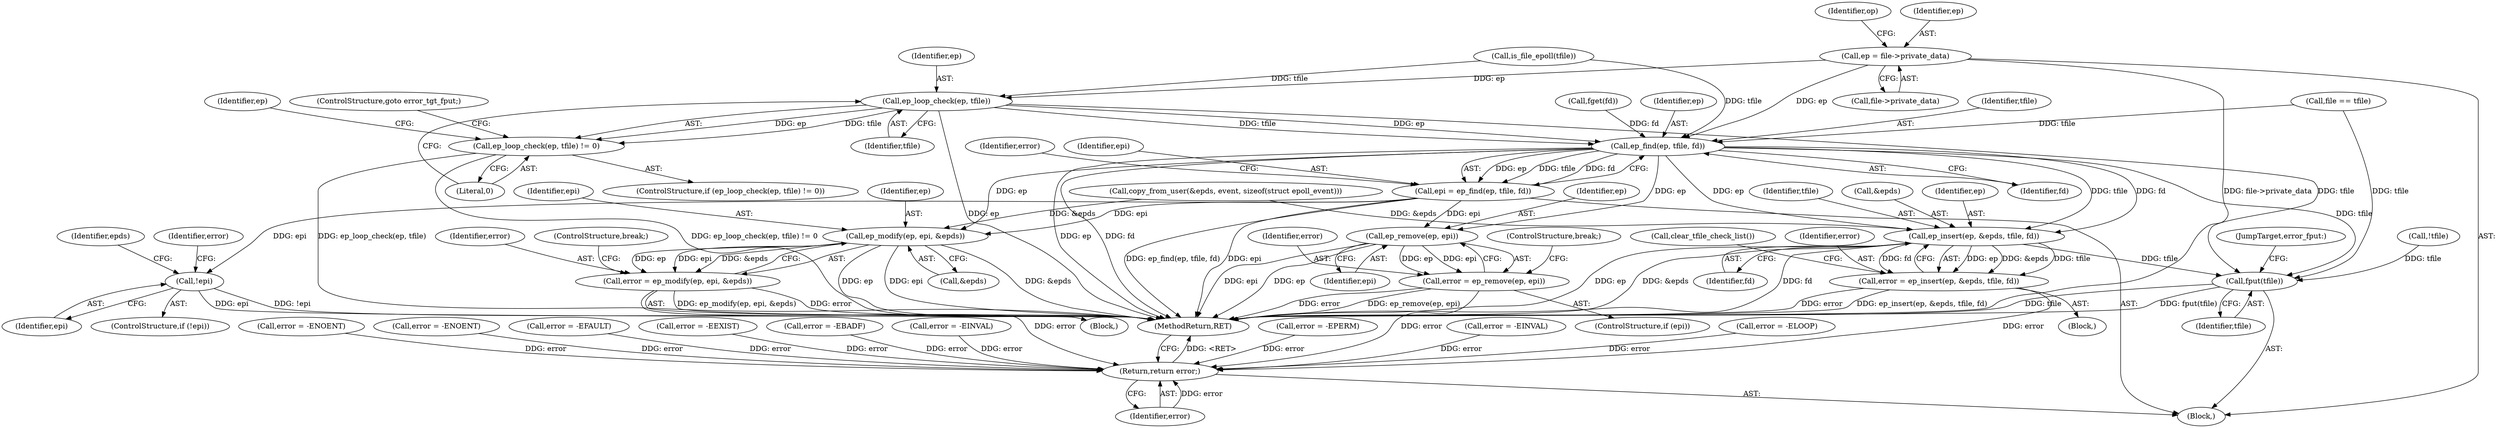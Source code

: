 digraph "0_linux_13d518074a952d33d47c428419693f63389547e9@pointer" {
"1000193" [label="(Call,ep = file->private_data)"];
"1000228" [label="(Call,ep_loop_check(ep, tfile))"];
"1000227" [label="(Call,ep_loop_check(ep, tfile) != 0)"];
"1000249" [label="(Call,ep_find(ep, tfile, fd))"];
"1000247" [label="(Call,epi = ep_find(ep, tfile, fd))"];
"1000262" [label="(Call,!epi)"];
"1000292" [label="(Call,ep_remove(ep, epi))"];
"1000290" [label="(Call,error = ep_remove(ep, epi))"];
"1000342" [label="(Return,return error;)"];
"1000314" [label="(Call,ep_modify(ep, epi, &epds))"];
"1000312" [label="(Call,error = ep_modify(ep, epi, &epds))"];
"1000274" [label="(Call,ep_insert(ep, &epds, tfile, fd))"];
"1000272" [label="(Call,error = ep_insert(ep, &epds, tfile, fd))"];
"1000336" [label="(Call,fput(tfile))"];
"1000337" [label="(Identifier,tfile)"];
"1000336" [label="(Call,fput(tfile))"];
"1000244" [label="(Identifier,ep)"];
"1000226" [label="(ControlStructure,if (ep_loop_check(ep, tfile) != 0))"];
"1000249" [label="(Call,ep_find(ep, tfile, fd))"];
"1000195" [label="(Call,file->private_data)"];
"1000344" [label="(MethodReturn,RET)"];
"1000228" [label="(Call,ep_loop_check(ep, tfile))"];
"1000157" [label="(Call,fget(fd))"];
"1000294" [label="(Identifier,epi)"];
"1000180" [label="(Call,error = -EINVAL)"];
"1000117" [label="(Block,)"];
"1000282" [label="(Identifier,error)"];
"1000296" [label="(Call,error = -ENOENT)"];
"1000272" [label="(Call,error = ep_insert(ep, &epds, tfile, fd))"];
"1000314" [label="(Call,ep_modify(ep, epi, &epds))"];
"1000315" [label="(Identifier,ep)"];
"1000316" [label="(Identifier,epi)"];
"1000163" [label="(Call,error = -EPERM)"];
"1000227" [label="(Call,ep_loop_check(ep, tfile) != 0)"];
"1000273" [label="(Identifier,error)"];
"1000186" [label="(Call,file == tfile)"];
"1000251" [label="(Identifier,tfile)"];
"1000261" [label="(ControlStructure,if (!epi))"];
"1000267" [label="(Identifier,epds)"];
"1000312" [label="(Call,error = ep_modify(ep, epi, &epds))"];
"1000300" [label="(ControlStructure,break;)"];
"1000253" [label="(Call,error = -EINVAL)"];
"1000136" [label="(Call,copy_from_user(&epds, event, sizeof(struct epoll_event)))"];
"1000317" [label="(Call,&epds)"];
"1000254" [label="(Identifier,error)"];
"1000219" [label="(Call,is_file_epoll(tfile))"];
"1000232" [label="(ControlStructure,goto error_tgt_fput;)"];
"1000160" [label="(Call,!tfile)"];
"1000275" [label="(Identifier,ep)"];
"1000222" [label="(Call,error = -ELOOP)"];
"1000290" [label="(Call,error = ep_remove(ep, epi))"];
"1000320" [label="(Call,error = -ENOENT)"];
"1000229" [label="(Identifier,ep)"];
"1000252" [label="(Identifier,fd)"];
"1000274" [label="(Call,ep_insert(ep, &epds, tfile, fd))"];
"1000230" [label="(Identifier,tfile)"];
"1000313" [label="(Identifier,error)"];
"1000342" [label="(Return,return error;)"];
"1000276" [label="(Call,&epds)"];
"1000193" [label="(Call,ep = file->private_data)"];
"1000128" [label="(Call,error = -EFAULT)"];
"1000292" [label="(Call,ep_remove(ep, epi))"];
"1000324" [label="(ControlStructure,break;)"];
"1000201" [label="(Identifier,op)"];
"1000263" [label="(Identifier,epi)"];
"1000231" [label="(Literal,0)"];
"1000304" [label="(Block,)"];
"1000248" [label="(Identifier,epi)"];
"1000247" [label="(Call,epi = ep_find(ep, tfile, fd))"];
"1000285" [label="(Call,clear_tfile_check_list())"];
"1000288" [label="(ControlStructure,if (epi))"];
"1000264" [label="(Block,)"];
"1000278" [label="(Identifier,tfile)"];
"1000281" [label="(Call,error = -EEXIST)"];
"1000279" [label="(Identifier,fd)"];
"1000250" [label="(Identifier,ep)"];
"1000143" [label="(Call,error = -EBADF)"];
"1000343" [label="(Identifier,error)"];
"1000338" [label="(JumpTarget,error_fput:)"];
"1000291" [label="(Identifier,error)"];
"1000194" [label="(Identifier,ep)"];
"1000262" [label="(Call,!epi)"];
"1000293" [label="(Identifier,ep)"];
"1000193" -> "1000117"  [label="AST: "];
"1000193" -> "1000195"  [label="CFG: "];
"1000194" -> "1000193"  [label="AST: "];
"1000195" -> "1000193"  [label="AST: "];
"1000201" -> "1000193"  [label="CFG: "];
"1000193" -> "1000344"  [label="DDG: file->private_data"];
"1000193" -> "1000228"  [label="DDG: ep"];
"1000193" -> "1000249"  [label="DDG: ep"];
"1000228" -> "1000227"  [label="AST: "];
"1000228" -> "1000230"  [label="CFG: "];
"1000229" -> "1000228"  [label="AST: "];
"1000230" -> "1000228"  [label="AST: "];
"1000231" -> "1000228"  [label="CFG: "];
"1000228" -> "1000344"  [label="DDG: ep"];
"1000228" -> "1000227"  [label="DDG: ep"];
"1000228" -> "1000227"  [label="DDG: tfile"];
"1000219" -> "1000228"  [label="DDG: tfile"];
"1000228" -> "1000249"  [label="DDG: ep"];
"1000228" -> "1000249"  [label="DDG: tfile"];
"1000228" -> "1000336"  [label="DDG: tfile"];
"1000227" -> "1000226"  [label="AST: "];
"1000227" -> "1000231"  [label="CFG: "];
"1000231" -> "1000227"  [label="AST: "];
"1000232" -> "1000227"  [label="CFG: "];
"1000244" -> "1000227"  [label="CFG: "];
"1000227" -> "1000344"  [label="DDG: ep_loop_check(ep, tfile) != 0"];
"1000227" -> "1000344"  [label="DDG: ep_loop_check(ep, tfile)"];
"1000249" -> "1000247"  [label="AST: "];
"1000249" -> "1000252"  [label="CFG: "];
"1000250" -> "1000249"  [label="AST: "];
"1000251" -> "1000249"  [label="AST: "];
"1000252" -> "1000249"  [label="AST: "];
"1000247" -> "1000249"  [label="CFG: "];
"1000249" -> "1000344"  [label="DDG: fd"];
"1000249" -> "1000344"  [label="DDG: ep"];
"1000249" -> "1000247"  [label="DDG: ep"];
"1000249" -> "1000247"  [label="DDG: tfile"];
"1000249" -> "1000247"  [label="DDG: fd"];
"1000186" -> "1000249"  [label="DDG: tfile"];
"1000219" -> "1000249"  [label="DDG: tfile"];
"1000157" -> "1000249"  [label="DDG: fd"];
"1000249" -> "1000274"  [label="DDG: ep"];
"1000249" -> "1000274"  [label="DDG: tfile"];
"1000249" -> "1000274"  [label="DDG: fd"];
"1000249" -> "1000292"  [label="DDG: ep"];
"1000249" -> "1000314"  [label="DDG: ep"];
"1000249" -> "1000336"  [label="DDG: tfile"];
"1000247" -> "1000117"  [label="AST: "];
"1000248" -> "1000247"  [label="AST: "];
"1000254" -> "1000247"  [label="CFG: "];
"1000247" -> "1000344"  [label="DDG: epi"];
"1000247" -> "1000344"  [label="DDG: ep_find(ep, tfile, fd)"];
"1000247" -> "1000262"  [label="DDG: epi"];
"1000247" -> "1000292"  [label="DDG: epi"];
"1000247" -> "1000314"  [label="DDG: epi"];
"1000262" -> "1000261"  [label="AST: "];
"1000262" -> "1000263"  [label="CFG: "];
"1000263" -> "1000262"  [label="AST: "];
"1000267" -> "1000262"  [label="CFG: "];
"1000282" -> "1000262"  [label="CFG: "];
"1000262" -> "1000344"  [label="DDG: epi"];
"1000262" -> "1000344"  [label="DDG: !epi"];
"1000292" -> "1000290"  [label="AST: "];
"1000292" -> "1000294"  [label="CFG: "];
"1000293" -> "1000292"  [label="AST: "];
"1000294" -> "1000292"  [label="AST: "];
"1000290" -> "1000292"  [label="CFG: "];
"1000292" -> "1000344"  [label="DDG: epi"];
"1000292" -> "1000344"  [label="DDG: ep"];
"1000292" -> "1000290"  [label="DDG: ep"];
"1000292" -> "1000290"  [label="DDG: epi"];
"1000290" -> "1000288"  [label="AST: "];
"1000291" -> "1000290"  [label="AST: "];
"1000300" -> "1000290"  [label="CFG: "];
"1000290" -> "1000344"  [label="DDG: error"];
"1000290" -> "1000344"  [label="DDG: ep_remove(ep, epi)"];
"1000290" -> "1000342"  [label="DDG: error"];
"1000342" -> "1000117"  [label="AST: "];
"1000342" -> "1000343"  [label="CFG: "];
"1000343" -> "1000342"  [label="AST: "];
"1000344" -> "1000342"  [label="CFG: "];
"1000342" -> "1000344"  [label="DDG: <RET>"];
"1000343" -> "1000342"  [label="DDG: error"];
"1000180" -> "1000342"  [label="DDG: error"];
"1000296" -> "1000342"  [label="DDG: error"];
"1000272" -> "1000342"  [label="DDG: error"];
"1000320" -> "1000342"  [label="DDG: error"];
"1000163" -> "1000342"  [label="DDG: error"];
"1000222" -> "1000342"  [label="DDG: error"];
"1000281" -> "1000342"  [label="DDG: error"];
"1000312" -> "1000342"  [label="DDG: error"];
"1000253" -> "1000342"  [label="DDG: error"];
"1000128" -> "1000342"  [label="DDG: error"];
"1000143" -> "1000342"  [label="DDG: error"];
"1000314" -> "1000312"  [label="AST: "];
"1000314" -> "1000317"  [label="CFG: "];
"1000315" -> "1000314"  [label="AST: "];
"1000316" -> "1000314"  [label="AST: "];
"1000317" -> "1000314"  [label="AST: "];
"1000312" -> "1000314"  [label="CFG: "];
"1000314" -> "1000344"  [label="DDG: ep"];
"1000314" -> "1000344"  [label="DDG: epi"];
"1000314" -> "1000344"  [label="DDG: &epds"];
"1000314" -> "1000312"  [label="DDG: ep"];
"1000314" -> "1000312"  [label="DDG: epi"];
"1000314" -> "1000312"  [label="DDG: &epds"];
"1000136" -> "1000314"  [label="DDG: &epds"];
"1000312" -> "1000304"  [label="AST: "];
"1000313" -> "1000312"  [label="AST: "];
"1000324" -> "1000312"  [label="CFG: "];
"1000312" -> "1000344"  [label="DDG: error"];
"1000312" -> "1000344"  [label="DDG: ep_modify(ep, epi, &epds)"];
"1000274" -> "1000272"  [label="AST: "];
"1000274" -> "1000279"  [label="CFG: "];
"1000275" -> "1000274"  [label="AST: "];
"1000276" -> "1000274"  [label="AST: "];
"1000278" -> "1000274"  [label="AST: "];
"1000279" -> "1000274"  [label="AST: "];
"1000272" -> "1000274"  [label="CFG: "];
"1000274" -> "1000344"  [label="DDG: ep"];
"1000274" -> "1000344"  [label="DDG: &epds"];
"1000274" -> "1000344"  [label="DDG: fd"];
"1000274" -> "1000272"  [label="DDG: ep"];
"1000274" -> "1000272"  [label="DDG: &epds"];
"1000274" -> "1000272"  [label="DDG: tfile"];
"1000274" -> "1000272"  [label="DDG: fd"];
"1000136" -> "1000274"  [label="DDG: &epds"];
"1000274" -> "1000336"  [label="DDG: tfile"];
"1000272" -> "1000264"  [label="AST: "];
"1000273" -> "1000272"  [label="AST: "];
"1000285" -> "1000272"  [label="CFG: "];
"1000272" -> "1000344"  [label="DDG: ep_insert(ep, &epds, tfile, fd)"];
"1000272" -> "1000344"  [label="DDG: error"];
"1000336" -> "1000117"  [label="AST: "];
"1000336" -> "1000337"  [label="CFG: "];
"1000337" -> "1000336"  [label="AST: "];
"1000338" -> "1000336"  [label="CFG: "];
"1000336" -> "1000344"  [label="DDG: fput(tfile)"];
"1000336" -> "1000344"  [label="DDG: tfile"];
"1000186" -> "1000336"  [label="DDG: tfile"];
"1000160" -> "1000336"  [label="DDG: tfile"];
}
